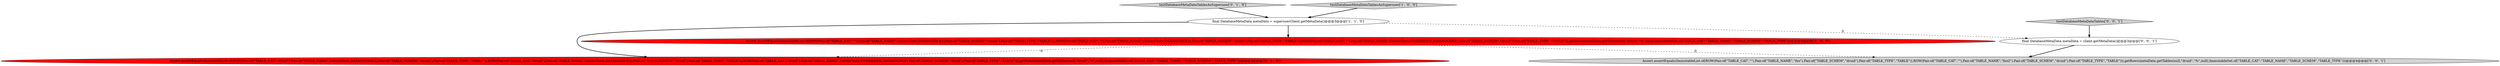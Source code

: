 digraph {
3 [style = filled, label = "testDatabaseMetaDataTablesAsSuperuser['0', '1', '0']", fillcolor = lightgray, shape = diamond image = "AAA0AAABBB2BBB"];
0 [style = filled, label = "testDatabaseMetaDataTablesAsSuperuser['1', '0', '0']", fillcolor = lightgray, shape = diamond image = "AAA0AAABBB1BBB"];
7 [style = filled, label = "final DatabaseMetaData metaData = client.getMetaData()@@@3@@@['0', '0', '1']", fillcolor = white, shape = ellipse image = "AAA0AAABBB3BBB"];
6 [style = filled, label = "testDatabaseMetaDataTables['0', '0', '1']", fillcolor = lightgray, shape = diamond image = "AAA0AAABBB3BBB"];
5 [style = filled, label = "Assert.assertEquals(ImmutableList.of(ROW(Pair.of(\"TABLE_CAT\",\"\"),Pair.of(\"TABLE_NAME\",\"foo\"),Pair.of(\"TABLE_SCHEM\",\"druid\"),Pair.of(\"TABLE_TYPE\",\"TABLE\")),ROW(Pair.of(\"TABLE_CAT\",\"\"),Pair.of(\"TABLE_NAME\",\"foo2\"),Pair.of(\"TABLE_SCHEM\",\"druid\"),Pair.of(\"TABLE_TYPE\",\"TABLE\"))),getRows(metaData.getTables(null,\"druid\",\"%\",null),ImmutableSet.of(\"TABLE_CAT\",\"TABLE_NAME\",\"TABLE_SCHEM\",\"TABLE_TYPE\")))@@@4@@@['0', '0', '1']", fillcolor = lightgray, shape = ellipse image = "AAA0AAABBB3BBB"];
2 [style = filled, label = "final DatabaseMetaData metaData = superuserClient.getMetaData()@@@3@@@['1', '1', '0']", fillcolor = white, shape = ellipse image = "AAA0AAABBB1BBB"];
4 [style = filled, label = "Assert.assertEquals(ImmutableList.of(ROW(Pair.of(\"TABLE_CAT\",\"druid\"),Pair.of(\"TABLE_NAME\",CalciteTests.DATASOURCE1),Pair.of(\"TABLE_SCHEM\",\"druid\"),Pair.of(\"TABLE_TYPE\",\"TABLE\")),ROW(Pair.of(\"TABLE_CAT\",\"druid\"),Pair.of(\"TABLE_NAME\",CalciteTests.DATASOURCE2),Pair.of(\"TABLE_SCHEM\",\"druid\"),Pair.of(\"TABLE_TYPE\",\"TABLE\")),ROW(Pair.of(\"TABLE_CAT\",\"druid\"),Pair.of(\"TABLE_NAME\",CalciteTests.FORBIDDEN_DATASOURCE),Pair.of(\"TABLE_SCHEM\",\"druid\"),Pair.of(\"TABLE_TYPE\",\"TABLE\"))),getRows(metaData.getTables(null,\"druid\",\"%\",null),ImmutableSet.of(\"TABLE_CAT\",\"TABLE_NAME\",\"TABLE_SCHEM\",\"TABLE_TYPE\")))@@@4@@@['0', '1', '0']", fillcolor = red, shape = ellipse image = "AAA1AAABBB2BBB"];
1 [style = filled, label = "Assert.assertEquals(ImmutableList.of(ROW(Pair.of(\"TABLE_CAT\",\"\"),Pair.of(\"TABLE_NAME\",CalciteTests.DATASOURCE1),Pair.of(\"TABLE_SCHEM\",\"druid\"),Pair.of(\"TABLE_TYPE\",\"TABLE\")),ROW(Pair.of(\"TABLE_CAT\",\"\"),Pair.of(\"TABLE_NAME\",CalciteTests.DATASOURCE2),Pair.of(\"TABLE_SCHEM\",\"druid\"),Pair.of(\"TABLE_TYPE\",\"TABLE\")),ROW(Pair.of(\"TABLE_CAT\",\"\"),Pair.of(\"TABLE_NAME\",CalciteTests.FORBIDDEN_DATASOURCE),Pair.of(\"TABLE_SCHEM\",\"druid\"),Pair.of(\"TABLE_TYPE\",\"TABLE\"))),getRows(metaData.getTables(null,\"druid\",\"%\",null),ImmutableSet.of(\"TABLE_CAT\",\"TABLE_NAME\",\"TABLE_SCHEM\",\"TABLE_TYPE\")))@@@4@@@['1', '0', '0']", fillcolor = red, shape = ellipse image = "AAA1AAABBB1BBB"];
1->4 [style = dashed, label="0"];
7->5 [style = bold, label=""];
1->5 [style = dashed, label="0"];
3->2 [style = bold, label=""];
6->7 [style = bold, label=""];
2->7 [style = dashed, label="0"];
2->4 [style = bold, label=""];
2->1 [style = bold, label=""];
0->2 [style = bold, label=""];
}
